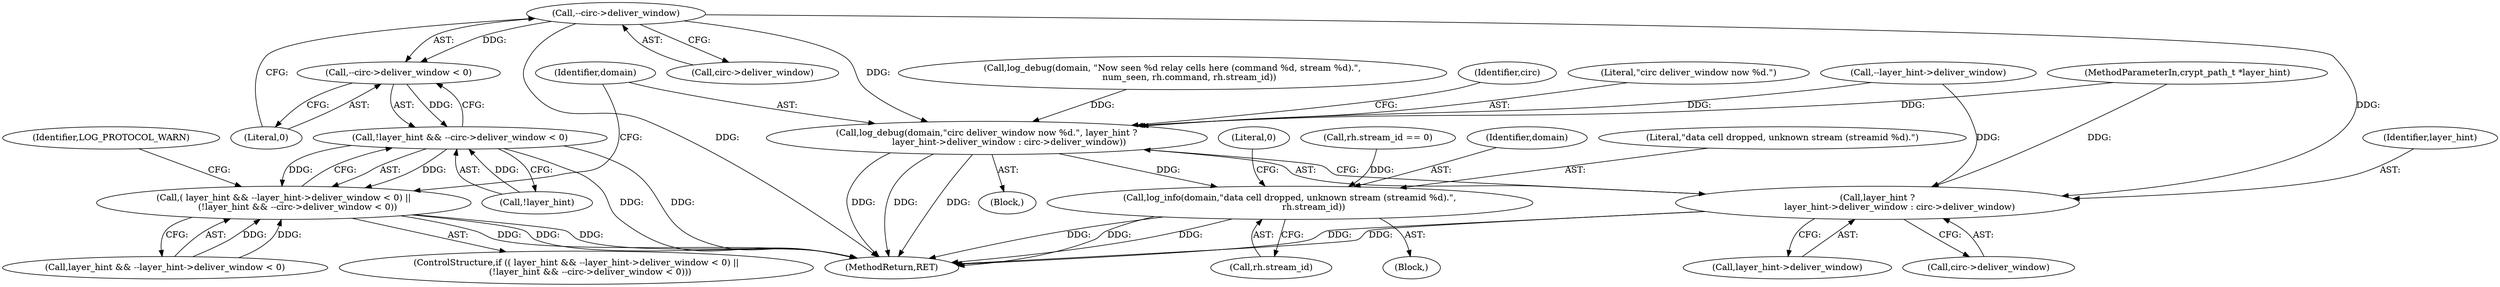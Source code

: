 digraph "0_tor_56a7c5bc15e0447203a491c1ee37de9939ad1dcd@pointer" {
"1000366" [label="(Call,--circ->deliver_window)"];
"1000365" [label="(Call,--circ->deliver_window < 0)"];
"1000362" [label="(Call,!layer_hint && --circ->deliver_window < 0)"];
"1000353" [label="(Call,( layer_hint && --layer_hint->deliver_window < 0) ||\n          (!layer_hint && --circ->deliver_window < 0))"];
"1000388" [label="(Call,log_debug(domain,\"circ deliver_window now %d.\", layer_hint ?\n                layer_hint->deliver_window : circ->deliver_window))"];
"1000406" [label="(Call,log_info(domain,\"data cell dropped, unknown stream (streamid %d).\",\n                 rh.stream_id))"];
"1000391" [label="(Call,layer_hint ?\n                layer_hint->deliver_window : circ->deliver_window)"];
"1000408" [label="(Literal,\"data cell dropped, unknown stream (streamid %d).\")"];
"1000363" [label="(Call,!layer_hint)"];
"1000388" [label="(Call,log_debug(domain,\"circ deliver_window now %d.\", layer_hint ?\n                layer_hint->deliver_window : circ->deliver_window))"];
"1001064" [label="(MethodReturn,RET)"];
"1000391" [label="(Call,layer_hint ?\n                layer_hint->deliver_window : circ->deliver_window)"];
"1000354" [label="(Call,layer_hint && --layer_hint->deliver_window < 0)"];
"1000370" [label="(Literal,0)"];
"1000118" [label="(MethodParameterIn,crypt_path_t *layer_hint)"];
"1000409" [label="(Call,rh.stream_id)"];
"1000406" [label="(Call,log_info(domain,\"data cell dropped, unknown stream (streamid %d).\",\n                 rh.stream_id))"];
"1000149" [label="(Call,log_debug(domain, \"Now seen %d relay cells here (command %d, stream %d).\",\n            num_seen, rh.command, rh.stream_id))"];
"1000389" [label="(Identifier,domain)"];
"1000413" [label="(Literal,0)"];
"1000392" [label="(Identifier,layer_hint)"];
"1000393" [label="(Call,layer_hint->deliver_window)"];
"1000373" [label="(Identifier,LOG_PROTOCOL_WARN)"];
"1000396" [label="(Call,circ->deliver_window)"];
"1000260" [label="(Block,)"];
"1000405" [label="(Block,)"];
"1000357" [label="(Call,--layer_hint->deliver_window)"];
"1000353" [label="(Call,( layer_hint && --layer_hint->deliver_window < 0) ||\n          (!layer_hint && --circ->deliver_window < 0))"];
"1000366" [label="(Call,--circ->deliver_window)"];
"1000400" [label="(Identifier,circ)"];
"1000390" [label="(Literal,\"circ deliver_window now %d.\")"];
"1000174" [label="(Call,rh.stream_id == 0)"];
"1000367" [label="(Call,circ->deliver_window)"];
"1000365" [label="(Call,--circ->deliver_window < 0)"];
"1000352" [label="(ControlStructure,if (( layer_hint && --layer_hint->deliver_window < 0) ||\n          (!layer_hint && --circ->deliver_window < 0)))"];
"1000407" [label="(Identifier,domain)"];
"1000362" [label="(Call,!layer_hint && --circ->deliver_window < 0)"];
"1000366" -> "1000365"  [label="AST: "];
"1000366" -> "1000367"  [label="CFG: "];
"1000367" -> "1000366"  [label="AST: "];
"1000370" -> "1000366"  [label="CFG: "];
"1000366" -> "1001064"  [label="DDG: "];
"1000366" -> "1000365"  [label="DDG: "];
"1000366" -> "1000388"  [label="DDG: "];
"1000366" -> "1000391"  [label="DDG: "];
"1000365" -> "1000362"  [label="AST: "];
"1000365" -> "1000370"  [label="CFG: "];
"1000370" -> "1000365"  [label="AST: "];
"1000362" -> "1000365"  [label="CFG: "];
"1000365" -> "1000362"  [label="DDG: "];
"1000362" -> "1000353"  [label="AST: "];
"1000362" -> "1000363"  [label="CFG: "];
"1000363" -> "1000362"  [label="AST: "];
"1000353" -> "1000362"  [label="CFG: "];
"1000362" -> "1001064"  [label="DDG: "];
"1000362" -> "1001064"  [label="DDG: "];
"1000362" -> "1000353"  [label="DDG: "];
"1000362" -> "1000353"  [label="DDG: "];
"1000363" -> "1000362"  [label="DDG: "];
"1000353" -> "1000352"  [label="AST: "];
"1000353" -> "1000354"  [label="CFG: "];
"1000354" -> "1000353"  [label="AST: "];
"1000373" -> "1000353"  [label="CFG: "];
"1000389" -> "1000353"  [label="CFG: "];
"1000353" -> "1001064"  [label="DDG: "];
"1000353" -> "1001064"  [label="DDG: "];
"1000353" -> "1001064"  [label="DDG: "];
"1000354" -> "1000353"  [label="DDG: "];
"1000354" -> "1000353"  [label="DDG: "];
"1000388" -> "1000260"  [label="AST: "];
"1000388" -> "1000391"  [label="CFG: "];
"1000389" -> "1000388"  [label="AST: "];
"1000390" -> "1000388"  [label="AST: "];
"1000391" -> "1000388"  [label="AST: "];
"1000400" -> "1000388"  [label="CFG: "];
"1000388" -> "1001064"  [label="DDG: "];
"1000388" -> "1001064"  [label="DDG: "];
"1000388" -> "1001064"  [label="DDG: "];
"1000149" -> "1000388"  [label="DDG: "];
"1000118" -> "1000388"  [label="DDG: "];
"1000357" -> "1000388"  [label="DDG: "];
"1000388" -> "1000406"  [label="DDG: "];
"1000406" -> "1000405"  [label="AST: "];
"1000406" -> "1000409"  [label="CFG: "];
"1000407" -> "1000406"  [label="AST: "];
"1000408" -> "1000406"  [label="AST: "];
"1000409" -> "1000406"  [label="AST: "];
"1000413" -> "1000406"  [label="CFG: "];
"1000406" -> "1001064"  [label="DDG: "];
"1000406" -> "1001064"  [label="DDG: "];
"1000406" -> "1001064"  [label="DDG: "];
"1000174" -> "1000406"  [label="DDG: "];
"1000391" -> "1000393"  [label="CFG: "];
"1000391" -> "1000396"  [label="CFG: "];
"1000392" -> "1000391"  [label="AST: "];
"1000393" -> "1000391"  [label="AST: "];
"1000396" -> "1000391"  [label="AST: "];
"1000391" -> "1001064"  [label="DDG: "];
"1000391" -> "1001064"  [label="DDG: "];
"1000118" -> "1000391"  [label="DDG: "];
"1000357" -> "1000391"  [label="DDG: "];
}
